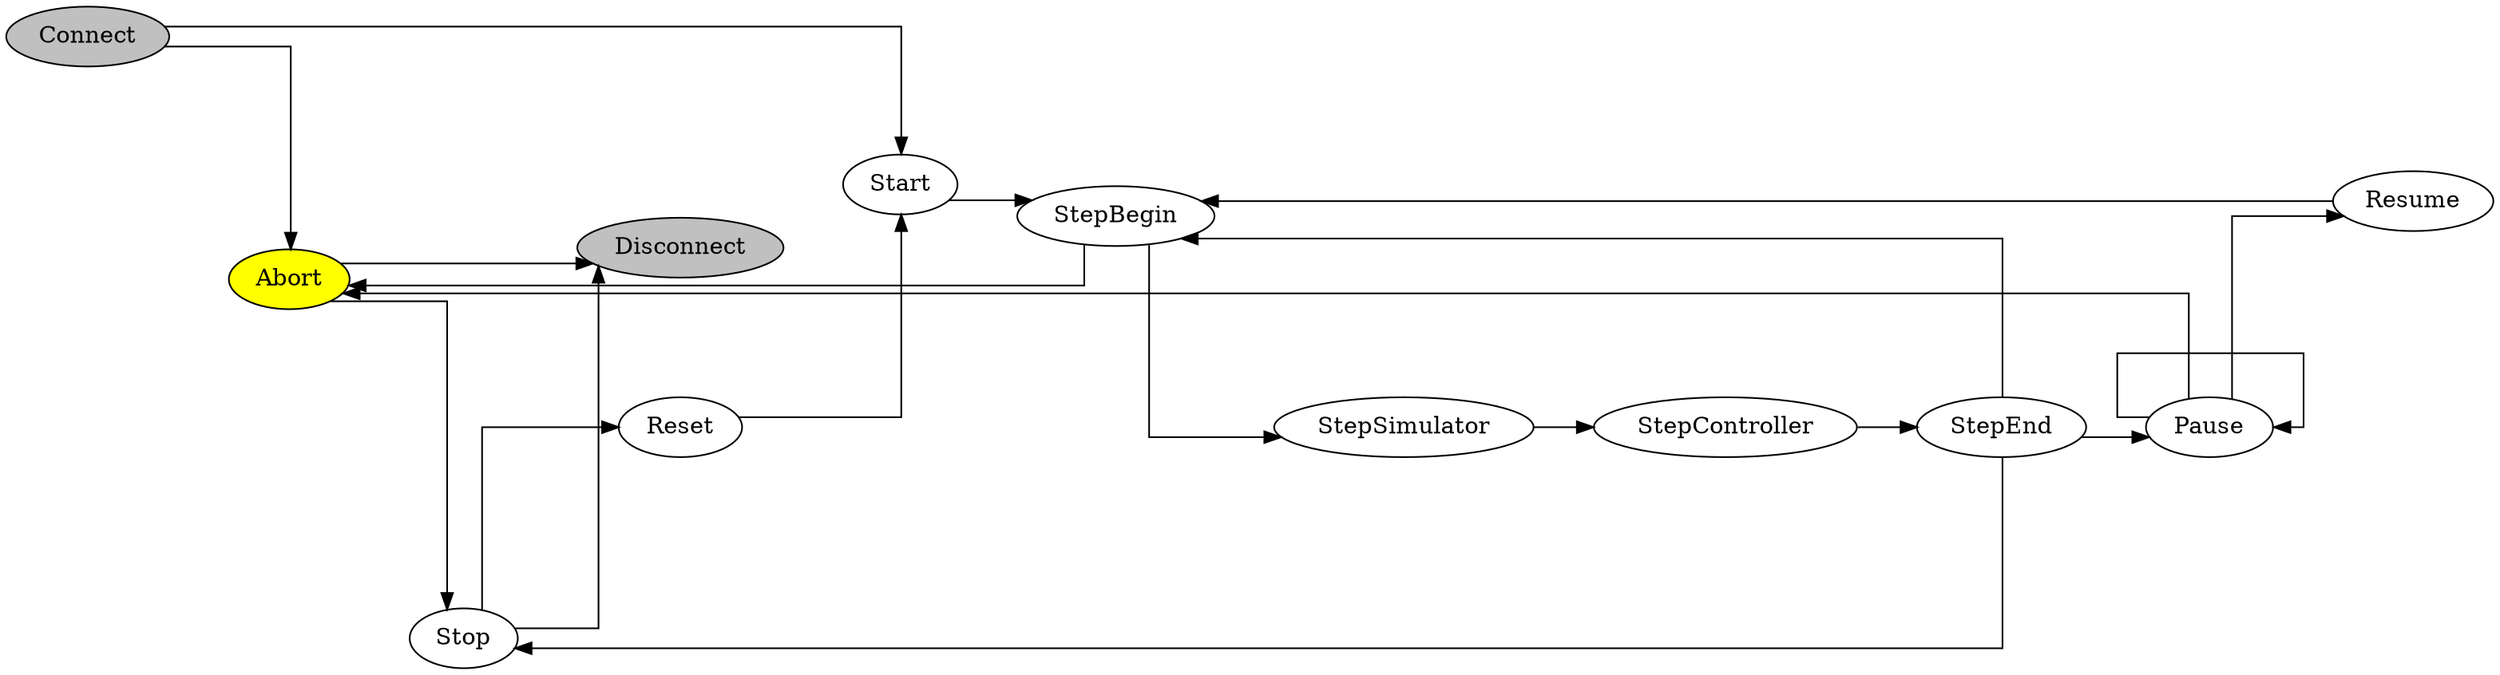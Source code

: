 digraph {
    graph [splines=ortho, nodesep=1, rankdir=LR]

    {
        node [style=filled fillcolor=yellow]
        Abort
    };

    {
        node [style=filled fillcolor=grey]
        Connect Disconnect
    };

    {
        node [group=1]
        Connect Start StepBegin StepSimulator StepController StepEnd Stop Disconnect
    };

    Connect -> Start;
    Start -> StepBegin;
    StepBegin -> StepSimulator;
    StepSimulator -> StepController;
    StepController -> StepEnd;
    StepEnd -> StepBegin;
    StepEnd -> Stop;
    Stop -> Disconnect;

    // Pause behavior
    StepEnd -> Pause;
    Pause -> Pause [splines=curved];
    Pause -> Resume;
    Resume -> StepBegin;

    // Abort behavior
    Connect -> Abort;
    StepBegin -> Abort;
    Pause -> Abort;
    Abort -> Stop;
    Abort -> Disconnect;

    // Reset behvaior
    Stop -> Reset;
    Reset -> Start;
}
